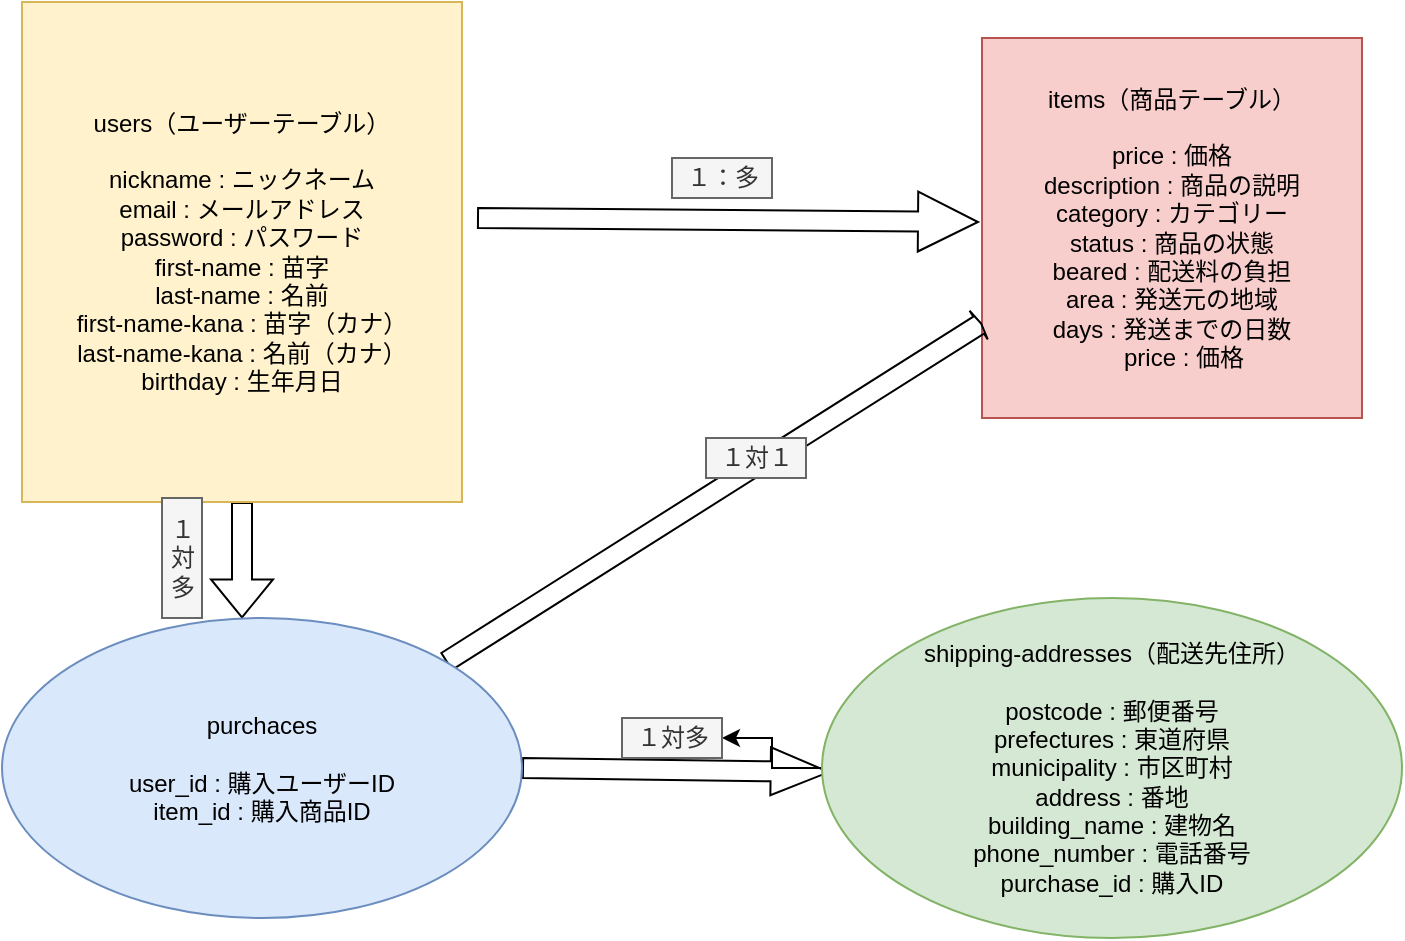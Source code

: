 <mxfile version="13.6.5">
    <diagram id="rELO_ynSzaifTVoMeoe0" name="ページ1">
        <mxGraphModel dx="706" dy="464" grid="1" gridSize="10" guides="1" tooltips="1" connect="1" arrows="1" fold="1" page="1" pageScale="1" pageWidth="827" pageHeight="1169" math="0" shadow="0">
            <root>
                <mxCell id="0"/>
                <mxCell id="1" parent="0"/>
                <mxCell id="8" value="" style="edgeStyle=orthogonalEdgeStyle;shape=arrow;rounded=0;orthogonalLoop=1;jettySize=auto;html=1;" parent="1" edge="1">
                    <mxGeometry relative="1" as="geometry">
                        <mxPoint x="248" y="120" as="sourcePoint"/>
                        <mxPoint x="498" y="122" as="targetPoint"/>
                    </mxGeometry>
                </mxCell>
                <mxCell id="13" value="" style="edgeStyle=orthogonalEdgeStyle;shape=flexArrow;rounded=0;jumpSize=13;orthogonalLoop=1;jettySize=auto;html=1;fontColor=#000000;" parent="1" source="2" target="9" edge="1">
                    <mxGeometry relative="1" as="geometry">
                        <Array as="points">
                            <mxPoint x="130" y="340"/>
                            <mxPoint x="130" y="340"/>
                        </Array>
                    </mxGeometry>
                </mxCell>
                <mxCell id="2" value="users（ユーザーテーブル）&lt;br&gt;&lt;br&gt;nickname : ニックネーム&lt;br&gt;email : メールアドレス&lt;br&gt;password : パスワード&lt;br&gt;first-name : 苗字&lt;br&gt;last-name : 名前&lt;br&gt;first-name-kana : 苗字（カナ）&lt;br&gt;last-name-kana : 名前（カナ）&lt;br&gt;birthday : 生年月日" style="whiteSpace=wrap;html=1;fillColor=#fff2cc;strokeColor=#d6b656;fontColor=#000000;" parent="1" vertex="1">
                    <mxGeometry x="20" y="12" width="220" height="250" as="geometry"/>
                </mxCell>
                <mxCell id="3" value="items（商品テーブル）&lt;br&gt;&lt;br&gt;price : 価格&lt;br&gt;description : 商品の説明&lt;br&gt;category : カテゴリー&lt;br&gt;status : 商品の状態&lt;br&gt;beared : 配送料の負担&lt;br&gt;area : 発送元の地域&lt;br&gt;days : 発送までの日数&lt;br&gt;　price : 価格" style="whiteSpace=wrap;html=1;fillColor=#f8cecc;strokeColor=#b85450;fontColor=#000000;" parent="1" vertex="1">
                    <mxGeometry x="500" y="30" width="190" height="190" as="geometry"/>
                </mxCell>
                <mxCell id="17" style="edgeStyle=none;shape=flexArrow;rounded=0;jumpSize=13;orthogonalLoop=1;jettySize=auto;html=1;exitX=1;exitY=0;exitDx=0;exitDy=0;entryX=0;entryY=0.75;entryDx=0;entryDy=0;fontColor=#000000;endWidth=6;endSize=0.16;" parent="1" source="9" target="3" edge="1">
                    <mxGeometry relative="1" as="geometry"/>
                </mxCell>
                <mxCell id="19" style="edgeStyle=none;shape=flexArrow;rounded=0;jumpSize=13;orthogonalLoop=1;jettySize=auto;html=1;entryX=-0.014;entryY=0.544;entryDx=0;entryDy=0;entryPerimeter=0;fontColor=#000000;endWidth=13;endSize=9.37;exitX=1;exitY=0.5;exitDx=0;exitDy=0;" parent="1" source="9" edge="1">
                    <mxGeometry relative="1" as="geometry">
                        <mxPoint x="277.99" y="395.945" as="sourcePoint"/>
                        <mxPoint x="423.94" y="397.04" as="targetPoint"/>
                    </mxGeometry>
                </mxCell>
                <mxCell id="9" value="purchaces&lt;br&gt;&lt;br&gt;user_id : 購入ユーザーID&lt;br&gt;item_id : 購入商品ID" style="ellipse;whiteSpace=wrap;html=1;fillColor=#dae8fc;strokeColor=#6c8ebf;fontColor=#000000;" parent="1" vertex="1">
                    <mxGeometry x="10" y="320" width="260" height="150" as="geometry"/>
                </mxCell>
                <mxCell id="30" value="" style="edgeStyle=orthogonalEdgeStyle;rounded=0;orthogonalLoop=1;jettySize=auto;html=1;" edge="1" parent="1" source="10" target="25">
                    <mxGeometry relative="1" as="geometry"/>
                </mxCell>
                <mxCell id="10" value="shipping-addresses（配送先住所）&lt;br&gt;&lt;br&gt;postcode : 郵便番号&lt;br&gt;prefectures : 東道府県&lt;br&gt;municipality : 市区町村&lt;br&gt;address : 番地&lt;br&gt;building_name : 建物名&lt;br&gt;phone_number : 電話番号&lt;br&gt;purchase_id : 購入ID" style="ellipse;whiteSpace=wrap;html=1;fillColor=#d5e8d4;strokeColor=#82b366;fontColor=#000000;" parent="1" vertex="1">
                    <mxGeometry x="420" y="310" width="290" height="170" as="geometry"/>
                </mxCell>
                <mxCell id="20" value="１：多" style="text;html=1;resizable=0;autosize=1;align=center;verticalAlign=middle;points=[];fillColor=#f5f5f5;strokeColor=#666666;rounded=0;fontColor=#333333;" parent="1" vertex="1">
                    <mxGeometry x="345" y="90" width="50" height="20" as="geometry"/>
                </mxCell>
                <mxCell id="21" value="１対１" style="text;html=1;resizable=0;autosize=1;align=center;verticalAlign=middle;points=[];fillColor=#f5f5f5;strokeColor=#666666;rounded=0;fontColor=#333333;" parent="1" vertex="1">
                    <mxGeometry x="362" y="230" width="50" height="20" as="geometry"/>
                </mxCell>
                <mxCell id="25" value="１対多" style="text;html=1;resizable=0;autosize=1;align=center;verticalAlign=middle;points=[];fillColor=#f5f5f5;strokeColor=#666666;rounded=0;fontColor=#333333;" parent="1" vertex="1">
                    <mxGeometry x="320" y="370" width="50" height="20" as="geometry"/>
                </mxCell>
                <mxCell id="26" value="１&lt;br&gt;対&lt;br&gt;多" style="text;html=1;resizable=0;autosize=1;align=center;verticalAlign=middle;points=[];fillColor=#f5f5f5;strokeColor=#666666;rounded=0;fontColor=#333333;rotation=90;horizontal=0;" parent="1" vertex="1">
                    <mxGeometry x="70" y="280" width="60" height="20" as="geometry"/>
                </mxCell>
            </root>
        </mxGraphModel>
    </diagram>
</mxfile>